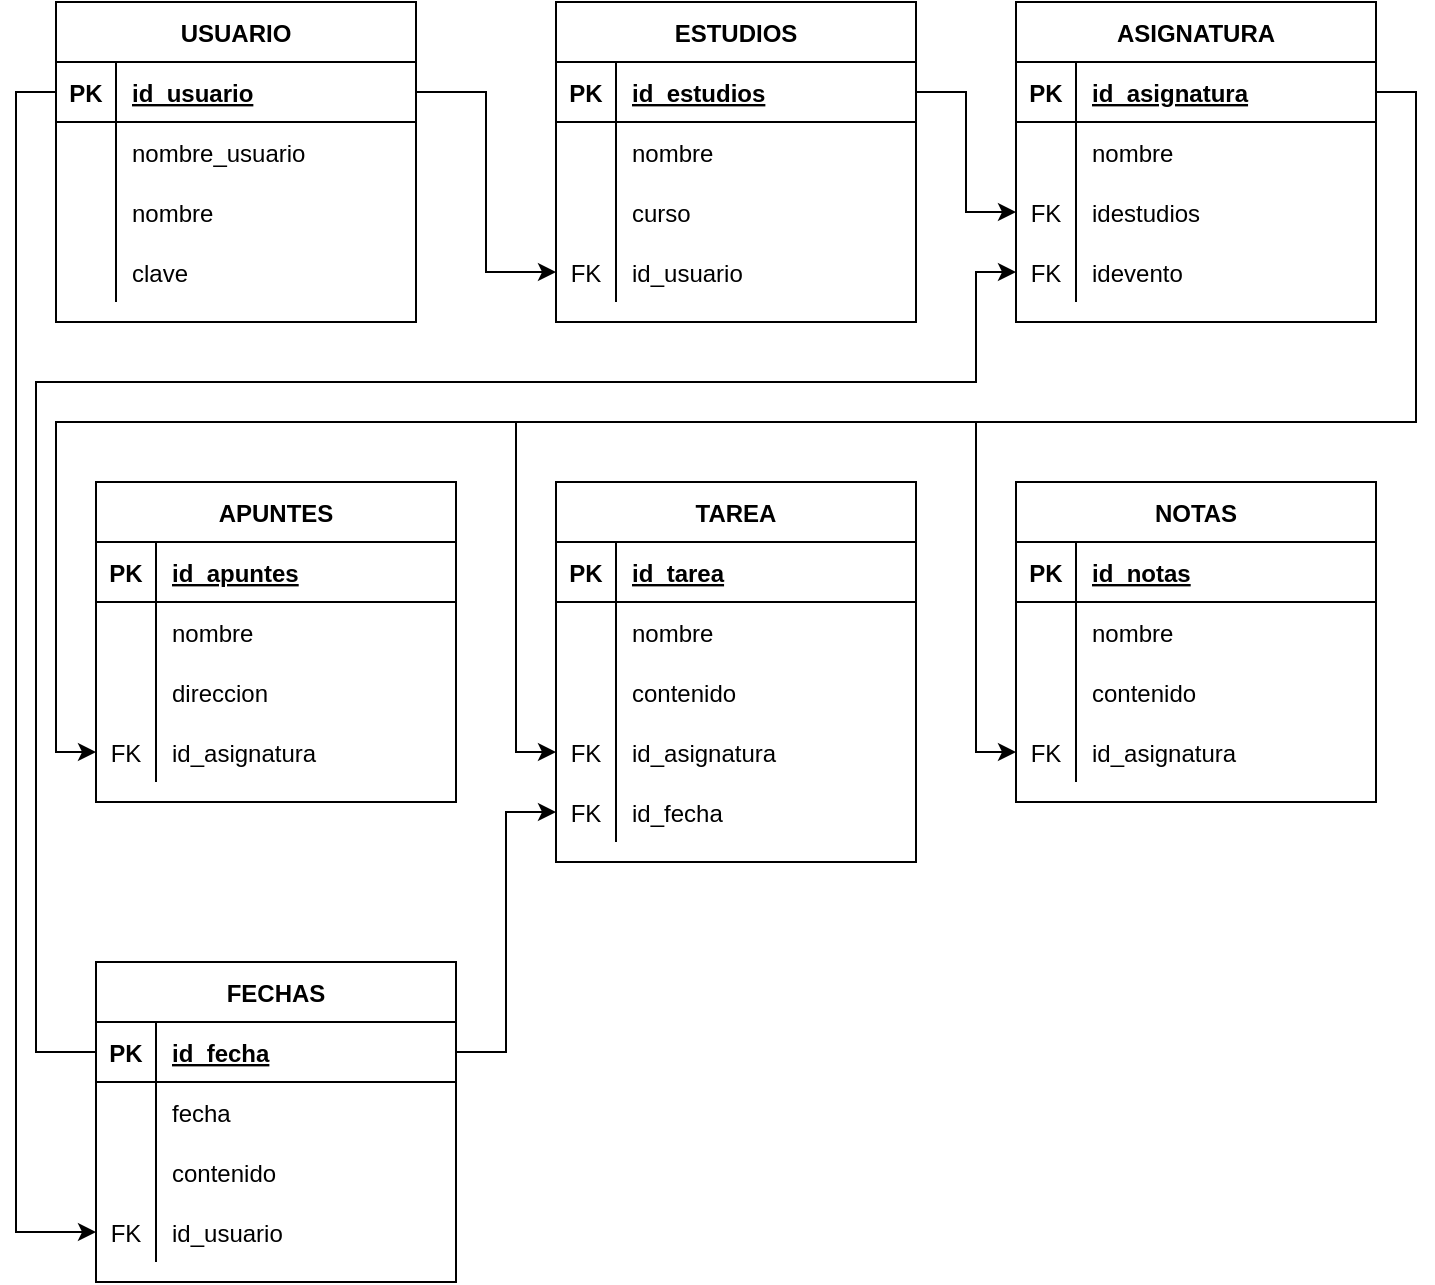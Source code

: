 <mxfile version="16.5.2" type="device"><diagram id="vyKr3l-ictb7jzyOLmuL" name="Page-1"><mxGraphModel dx="460" dy="735" grid="1" gridSize="10" guides="1" tooltips="1" connect="1" arrows="1" fold="1" page="1" pageScale="1" pageWidth="827" pageHeight="1169" math="0" shadow="0"><root><mxCell id="0"/><mxCell id="1" parent="0"/><mxCell id="WsK4QO0s6VZj6AHbgLUE-2" value="USUARIO" style="shape=table;startSize=30;container=1;collapsible=1;childLayout=tableLayout;fixedRows=1;rowLines=0;fontStyle=1;align=center;resizeLast=1;" parent="1" vertex="1"><mxGeometry x="40" y="40" width="180" height="160" as="geometry"/></mxCell><mxCell id="WsK4QO0s6VZj6AHbgLUE-3" value="" style="shape=tableRow;horizontal=0;startSize=0;swimlaneHead=0;swimlaneBody=0;fillColor=none;collapsible=0;dropTarget=0;points=[[0,0.5],[1,0.5]];portConstraint=eastwest;top=0;left=0;right=0;bottom=1;" parent="WsK4QO0s6VZj6AHbgLUE-2" vertex="1"><mxGeometry y="30" width="180" height="30" as="geometry"/></mxCell><mxCell id="WsK4QO0s6VZj6AHbgLUE-4" value="PK" style="shape=partialRectangle;connectable=0;fillColor=none;top=0;left=0;bottom=0;right=0;fontStyle=1;overflow=hidden;" parent="WsK4QO0s6VZj6AHbgLUE-3" vertex="1"><mxGeometry width="30" height="30" as="geometry"><mxRectangle width="30" height="30" as="alternateBounds"/></mxGeometry></mxCell><mxCell id="WsK4QO0s6VZj6AHbgLUE-5" value="id_usuario" style="shape=partialRectangle;connectable=0;fillColor=none;top=0;left=0;bottom=0;right=0;align=left;spacingLeft=6;fontStyle=5;overflow=hidden;" parent="WsK4QO0s6VZj6AHbgLUE-3" vertex="1"><mxGeometry x="30" width="150" height="30" as="geometry"><mxRectangle width="150" height="30" as="alternateBounds"/></mxGeometry></mxCell><mxCell id="LP1aCh-hu38i9JPgI_im-1" value="" style="shape=tableRow;horizontal=0;startSize=0;swimlaneHead=0;swimlaneBody=0;fillColor=none;collapsible=0;dropTarget=0;points=[[0,0.5],[1,0.5]];portConstraint=eastwest;top=0;left=0;right=0;bottom=0;" vertex="1" parent="WsK4QO0s6VZj6AHbgLUE-2"><mxGeometry y="60" width="180" height="30" as="geometry"/></mxCell><mxCell id="LP1aCh-hu38i9JPgI_im-2" value="" style="shape=partialRectangle;connectable=0;fillColor=none;top=0;left=0;bottom=0;right=0;editable=1;overflow=hidden;" vertex="1" parent="LP1aCh-hu38i9JPgI_im-1"><mxGeometry width="30" height="30" as="geometry"><mxRectangle width="30" height="30" as="alternateBounds"/></mxGeometry></mxCell><mxCell id="LP1aCh-hu38i9JPgI_im-3" value="nombre_usuario" style="shape=partialRectangle;connectable=0;fillColor=none;top=0;left=0;bottom=0;right=0;align=left;spacingLeft=6;overflow=hidden;" vertex="1" parent="LP1aCh-hu38i9JPgI_im-1"><mxGeometry x="30" width="150" height="30" as="geometry"><mxRectangle width="150" height="30" as="alternateBounds"/></mxGeometry></mxCell><mxCell id="WsK4QO0s6VZj6AHbgLUE-6" value="" style="shape=tableRow;horizontal=0;startSize=0;swimlaneHead=0;swimlaneBody=0;fillColor=none;collapsible=0;dropTarget=0;points=[[0,0.5],[1,0.5]];portConstraint=eastwest;top=0;left=0;right=0;bottom=0;" parent="WsK4QO0s6VZj6AHbgLUE-2" vertex="1"><mxGeometry y="90" width="180" height="30" as="geometry"/></mxCell><mxCell id="WsK4QO0s6VZj6AHbgLUE-7" value="" style="shape=partialRectangle;connectable=0;fillColor=none;top=0;left=0;bottom=0;right=0;editable=1;overflow=hidden;" parent="WsK4QO0s6VZj6AHbgLUE-6" vertex="1"><mxGeometry width="30" height="30" as="geometry"><mxRectangle width="30" height="30" as="alternateBounds"/></mxGeometry></mxCell><mxCell id="WsK4QO0s6VZj6AHbgLUE-8" value="nombre" style="shape=partialRectangle;connectable=0;fillColor=none;top=0;left=0;bottom=0;right=0;align=left;spacingLeft=6;overflow=hidden;" parent="WsK4QO0s6VZj6AHbgLUE-6" vertex="1"><mxGeometry x="30" width="150" height="30" as="geometry"><mxRectangle width="150" height="30" as="alternateBounds"/></mxGeometry></mxCell><mxCell id="WsK4QO0s6VZj6AHbgLUE-12" value="" style="shape=tableRow;horizontal=0;startSize=0;swimlaneHead=0;swimlaneBody=0;fillColor=none;collapsible=0;dropTarget=0;points=[[0,0.5],[1,0.5]];portConstraint=eastwest;top=0;left=0;right=0;bottom=0;" parent="WsK4QO0s6VZj6AHbgLUE-2" vertex="1"><mxGeometry y="120" width="180" height="30" as="geometry"/></mxCell><mxCell id="WsK4QO0s6VZj6AHbgLUE-13" value="" style="shape=partialRectangle;connectable=0;fillColor=none;top=0;left=0;bottom=0;right=0;editable=1;overflow=hidden;" parent="WsK4QO0s6VZj6AHbgLUE-12" vertex="1"><mxGeometry width="30" height="30" as="geometry"><mxRectangle width="30" height="30" as="alternateBounds"/></mxGeometry></mxCell><mxCell id="WsK4QO0s6VZj6AHbgLUE-14" value="clave" style="shape=partialRectangle;connectable=0;fillColor=none;top=0;left=0;bottom=0;right=0;align=left;spacingLeft=6;overflow=hidden;" parent="WsK4QO0s6VZj6AHbgLUE-12" vertex="1"><mxGeometry x="30" width="150" height="30" as="geometry"><mxRectangle width="150" height="30" as="alternateBounds"/></mxGeometry></mxCell><mxCell id="WsK4QO0s6VZj6AHbgLUE-57" value="ESTUDIOS" style="shape=table;startSize=30;container=1;collapsible=1;childLayout=tableLayout;fixedRows=1;rowLines=0;fontStyle=1;align=center;resizeLast=1;" parent="1" vertex="1"><mxGeometry x="290" y="40" width="180" height="160" as="geometry"/></mxCell><mxCell id="WsK4QO0s6VZj6AHbgLUE-58" value="" style="shape=tableRow;horizontal=0;startSize=0;swimlaneHead=0;swimlaneBody=0;fillColor=none;collapsible=0;dropTarget=0;points=[[0,0.5],[1,0.5]];portConstraint=eastwest;top=0;left=0;right=0;bottom=1;" parent="WsK4QO0s6VZj6AHbgLUE-57" vertex="1"><mxGeometry y="30" width="180" height="30" as="geometry"/></mxCell><mxCell id="WsK4QO0s6VZj6AHbgLUE-59" value="PK" style="shape=partialRectangle;connectable=0;fillColor=none;top=0;left=0;bottom=0;right=0;fontStyle=1;overflow=hidden;" parent="WsK4QO0s6VZj6AHbgLUE-58" vertex="1"><mxGeometry width="30" height="30" as="geometry"><mxRectangle width="30" height="30" as="alternateBounds"/></mxGeometry></mxCell><mxCell id="WsK4QO0s6VZj6AHbgLUE-60" value="id_estudios" style="shape=partialRectangle;connectable=0;fillColor=none;top=0;left=0;bottom=0;right=0;align=left;spacingLeft=6;fontStyle=5;overflow=hidden;" parent="WsK4QO0s6VZj6AHbgLUE-58" vertex="1"><mxGeometry x="30" width="150" height="30" as="geometry"><mxRectangle width="150" height="30" as="alternateBounds"/></mxGeometry></mxCell><mxCell id="WsK4QO0s6VZj6AHbgLUE-61" value="" style="shape=tableRow;horizontal=0;startSize=0;swimlaneHead=0;swimlaneBody=0;fillColor=none;collapsible=0;dropTarget=0;points=[[0,0.5],[1,0.5]];portConstraint=eastwest;top=0;left=0;right=0;bottom=0;" parent="WsK4QO0s6VZj6AHbgLUE-57" vertex="1"><mxGeometry y="60" width="180" height="30" as="geometry"/></mxCell><mxCell id="WsK4QO0s6VZj6AHbgLUE-62" value="" style="shape=partialRectangle;connectable=0;fillColor=none;top=0;left=0;bottom=0;right=0;editable=1;overflow=hidden;" parent="WsK4QO0s6VZj6AHbgLUE-61" vertex="1"><mxGeometry width="30" height="30" as="geometry"><mxRectangle width="30" height="30" as="alternateBounds"/></mxGeometry></mxCell><mxCell id="WsK4QO0s6VZj6AHbgLUE-63" value="nombre" style="shape=partialRectangle;connectable=0;fillColor=none;top=0;left=0;bottom=0;right=0;align=left;spacingLeft=6;overflow=hidden;" parent="WsK4QO0s6VZj6AHbgLUE-61" vertex="1"><mxGeometry x="30" width="150" height="30" as="geometry"><mxRectangle width="150" height="30" as="alternateBounds"/></mxGeometry></mxCell><mxCell id="WsK4QO0s6VZj6AHbgLUE-64" value="" style="shape=tableRow;horizontal=0;startSize=0;swimlaneHead=0;swimlaneBody=0;fillColor=none;collapsible=0;dropTarget=0;points=[[0,0.5],[1,0.5]];portConstraint=eastwest;top=0;left=0;right=0;bottom=0;" parent="WsK4QO0s6VZj6AHbgLUE-57" vertex="1"><mxGeometry y="90" width="180" height="30" as="geometry"/></mxCell><mxCell id="WsK4QO0s6VZj6AHbgLUE-65" value="" style="shape=partialRectangle;connectable=0;fillColor=none;top=0;left=0;bottom=0;right=0;editable=1;overflow=hidden;" parent="WsK4QO0s6VZj6AHbgLUE-64" vertex="1"><mxGeometry width="30" height="30" as="geometry"><mxRectangle width="30" height="30" as="alternateBounds"/></mxGeometry></mxCell><mxCell id="WsK4QO0s6VZj6AHbgLUE-66" value="curso" style="shape=partialRectangle;connectable=0;fillColor=none;top=0;left=0;bottom=0;right=0;align=left;spacingLeft=6;overflow=hidden;" parent="WsK4QO0s6VZj6AHbgLUE-64" vertex="1"><mxGeometry x="30" width="150" height="30" as="geometry"><mxRectangle width="150" height="30" as="alternateBounds"/></mxGeometry></mxCell><mxCell id="WsK4QO0s6VZj6AHbgLUE-73" value="" style="shape=tableRow;horizontal=0;startSize=0;swimlaneHead=0;swimlaneBody=0;fillColor=none;collapsible=0;dropTarget=0;points=[[0,0.5],[1,0.5]];portConstraint=eastwest;top=0;left=0;right=0;bottom=0;" parent="WsK4QO0s6VZj6AHbgLUE-57" vertex="1"><mxGeometry y="120" width="180" height="30" as="geometry"/></mxCell><mxCell id="WsK4QO0s6VZj6AHbgLUE-74" value="FK" style="shape=partialRectangle;connectable=0;fillColor=none;top=0;left=0;bottom=0;right=0;fontStyle=0;overflow=hidden;" parent="WsK4QO0s6VZj6AHbgLUE-73" vertex="1"><mxGeometry width="30" height="30" as="geometry"><mxRectangle width="30" height="30" as="alternateBounds"/></mxGeometry></mxCell><mxCell id="WsK4QO0s6VZj6AHbgLUE-75" value="id_usuario" style="shape=partialRectangle;connectable=0;fillColor=none;top=0;left=0;bottom=0;right=0;align=left;spacingLeft=6;fontStyle=0;overflow=hidden;" parent="WsK4QO0s6VZj6AHbgLUE-73" vertex="1"><mxGeometry x="30" width="150" height="30" as="geometry"><mxRectangle width="150" height="30" as="alternateBounds"/></mxGeometry></mxCell><mxCell id="WsK4QO0s6VZj6AHbgLUE-76" value="ASIGNATURA" style="shape=table;startSize=30;container=1;collapsible=1;childLayout=tableLayout;fixedRows=1;rowLines=0;fontStyle=1;align=center;resizeLast=1;" parent="1" vertex="1"><mxGeometry x="520" y="40" width="180" height="160" as="geometry"/></mxCell><mxCell id="WsK4QO0s6VZj6AHbgLUE-77" value="" style="shape=tableRow;horizontal=0;startSize=0;swimlaneHead=0;swimlaneBody=0;fillColor=none;collapsible=0;dropTarget=0;points=[[0,0.5],[1,0.5]];portConstraint=eastwest;top=0;left=0;right=0;bottom=1;" parent="WsK4QO0s6VZj6AHbgLUE-76" vertex="1"><mxGeometry y="30" width="180" height="30" as="geometry"/></mxCell><mxCell id="WsK4QO0s6VZj6AHbgLUE-78" value="PK" style="shape=partialRectangle;connectable=0;fillColor=none;top=0;left=0;bottom=0;right=0;fontStyle=1;overflow=hidden;" parent="WsK4QO0s6VZj6AHbgLUE-77" vertex="1"><mxGeometry width="30" height="30" as="geometry"><mxRectangle width="30" height="30" as="alternateBounds"/></mxGeometry></mxCell><mxCell id="WsK4QO0s6VZj6AHbgLUE-79" value="id_asignatura" style="shape=partialRectangle;connectable=0;fillColor=none;top=0;left=0;bottom=0;right=0;align=left;spacingLeft=6;fontStyle=5;overflow=hidden;" parent="WsK4QO0s6VZj6AHbgLUE-77" vertex="1"><mxGeometry x="30" width="150" height="30" as="geometry"><mxRectangle width="150" height="30" as="alternateBounds"/></mxGeometry></mxCell><mxCell id="WsK4QO0s6VZj6AHbgLUE-80" value="" style="shape=tableRow;horizontal=0;startSize=0;swimlaneHead=0;swimlaneBody=0;fillColor=none;collapsible=0;dropTarget=0;points=[[0,0.5],[1,0.5]];portConstraint=eastwest;top=0;left=0;right=0;bottom=0;" parent="WsK4QO0s6VZj6AHbgLUE-76" vertex="1"><mxGeometry y="60" width="180" height="30" as="geometry"/></mxCell><mxCell id="WsK4QO0s6VZj6AHbgLUE-81" value="" style="shape=partialRectangle;connectable=0;fillColor=none;top=0;left=0;bottom=0;right=0;editable=1;overflow=hidden;" parent="WsK4QO0s6VZj6AHbgLUE-80" vertex="1"><mxGeometry width="30" height="30" as="geometry"><mxRectangle width="30" height="30" as="alternateBounds"/></mxGeometry></mxCell><mxCell id="WsK4QO0s6VZj6AHbgLUE-82" value="nombre" style="shape=partialRectangle;connectable=0;fillColor=none;top=0;left=0;bottom=0;right=0;align=left;spacingLeft=6;overflow=hidden;" parent="WsK4QO0s6VZj6AHbgLUE-80" vertex="1"><mxGeometry x="30" width="150" height="30" as="geometry"><mxRectangle width="150" height="30" as="alternateBounds"/></mxGeometry></mxCell><mxCell id="WsK4QO0s6VZj6AHbgLUE-89" value="" style="shape=tableRow;horizontal=0;startSize=0;swimlaneHead=0;swimlaneBody=0;fillColor=none;collapsible=0;dropTarget=0;points=[[0,0.5],[1,0.5]];portConstraint=eastwest;top=0;left=0;right=0;bottom=0;" parent="WsK4QO0s6VZj6AHbgLUE-76" vertex="1"><mxGeometry y="90" width="180" height="30" as="geometry"/></mxCell><mxCell id="WsK4QO0s6VZj6AHbgLUE-90" value="FK" style="shape=partialRectangle;connectable=0;fillColor=none;top=0;left=0;bottom=0;right=0;fontStyle=0;overflow=hidden;" parent="WsK4QO0s6VZj6AHbgLUE-89" vertex="1"><mxGeometry width="30" height="30" as="geometry"><mxRectangle width="30" height="30" as="alternateBounds"/></mxGeometry></mxCell><mxCell id="WsK4QO0s6VZj6AHbgLUE-91" value="idestudios" style="shape=partialRectangle;connectable=0;fillColor=none;top=0;left=0;bottom=0;right=0;align=left;spacingLeft=6;fontStyle=0;overflow=hidden;" parent="WsK4QO0s6VZj6AHbgLUE-89" vertex="1"><mxGeometry x="30" width="150" height="30" as="geometry"><mxRectangle width="150" height="30" as="alternateBounds"/></mxGeometry></mxCell><mxCell id="WsK4QO0s6VZj6AHbgLUE-199" value="" style="shape=tableRow;horizontal=0;startSize=0;swimlaneHead=0;swimlaneBody=0;fillColor=none;collapsible=0;dropTarget=0;points=[[0,0.5],[1,0.5]];portConstraint=eastwest;top=0;left=0;right=0;bottom=0;" parent="WsK4QO0s6VZj6AHbgLUE-76" vertex="1"><mxGeometry y="120" width="180" height="30" as="geometry"/></mxCell><mxCell id="WsK4QO0s6VZj6AHbgLUE-200" value="FK" style="shape=partialRectangle;connectable=0;fillColor=none;top=0;left=0;bottom=0;right=0;fontStyle=0;overflow=hidden;" parent="WsK4QO0s6VZj6AHbgLUE-199" vertex="1"><mxGeometry width="30" height="30" as="geometry"><mxRectangle width="30" height="30" as="alternateBounds"/></mxGeometry></mxCell><mxCell id="WsK4QO0s6VZj6AHbgLUE-201" value="idevento" style="shape=partialRectangle;connectable=0;fillColor=none;top=0;left=0;bottom=0;right=0;align=left;spacingLeft=6;fontStyle=0;overflow=hidden;" parent="WsK4QO0s6VZj6AHbgLUE-199" vertex="1"><mxGeometry x="30" width="150" height="30" as="geometry"><mxRectangle width="150" height="30" as="alternateBounds"/></mxGeometry></mxCell><mxCell id="WsK4QO0s6VZj6AHbgLUE-92" value="APUNTES" style="shape=table;startSize=30;container=1;collapsible=1;childLayout=tableLayout;fixedRows=1;rowLines=0;fontStyle=1;align=center;resizeLast=1;" parent="1" vertex="1"><mxGeometry x="60" y="280" width="180" height="160" as="geometry"/></mxCell><mxCell id="WsK4QO0s6VZj6AHbgLUE-93" value="" style="shape=tableRow;horizontal=0;startSize=0;swimlaneHead=0;swimlaneBody=0;fillColor=none;collapsible=0;dropTarget=0;points=[[0,0.5],[1,0.5]];portConstraint=eastwest;top=0;left=0;right=0;bottom=1;" parent="WsK4QO0s6VZj6AHbgLUE-92" vertex="1"><mxGeometry y="30" width="180" height="30" as="geometry"/></mxCell><mxCell id="WsK4QO0s6VZj6AHbgLUE-94" value="PK" style="shape=partialRectangle;connectable=0;fillColor=none;top=0;left=0;bottom=0;right=0;fontStyle=1;overflow=hidden;" parent="WsK4QO0s6VZj6AHbgLUE-93" vertex="1"><mxGeometry width="30" height="30" as="geometry"><mxRectangle width="30" height="30" as="alternateBounds"/></mxGeometry></mxCell><mxCell id="WsK4QO0s6VZj6AHbgLUE-95" value="id_apuntes" style="shape=partialRectangle;connectable=0;fillColor=none;top=0;left=0;bottom=0;right=0;align=left;spacingLeft=6;fontStyle=5;overflow=hidden;" parent="WsK4QO0s6VZj6AHbgLUE-93" vertex="1"><mxGeometry x="30" width="150" height="30" as="geometry"><mxRectangle width="150" height="30" as="alternateBounds"/></mxGeometry></mxCell><mxCell id="WsK4QO0s6VZj6AHbgLUE-128" value="" style="shape=tableRow;horizontal=0;startSize=0;swimlaneHead=0;swimlaneBody=0;fillColor=none;collapsible=0;dropTarget=0;points=[[0,0.5],[1,0.5]];portConstraint=eastwest;top=0;left=0;right=0;bottom=0;" parent="WsK4QO0s6VZj6AHbgLUE-92" vertex="1"><mxGeometry y="60" width="180" height="30" as="geometry"/></mxCell><mxCell id="WsK4QO0s6VZj6AHbgLUE-129" value="" style="shape=partialRectangle;connectable=0;fillColor=none;top=0;left=0;bottom=0;right=0;editable=1;overflow=hidden;" parent="WsK4QO0s6VZj6AHbgLUE-128" vertex="1"><mxGeometry width="30" height="30" as="geometry"><mxRectangle width="30" height="30" as="alternateBounds"/></mxGeometry></mxCell><mxCell id="WsK4QO0s6VZj6AHbgLUE-130" value="nombre" style="shape=partialRectangle;connectable=0;fillColor=none;top=0;left=0;bottom=0;right=0;align=left;spacingLeft=6;overflow=hidden;" parent="WsK4QO0s6VZj6AHbgLUE-128" vertex="1"><mxGeometry x="30" width="150" height="30" as="geometry"><mxRectangle width="150" height="30" as="alternateBounds"/></mxGeometry></mxCell><mxCell id="WsK4QO0s6VZj6AHbgLUE-96" value="" style="shape=tableRow;horizontal=0;startSize=0;swimlaneHead=0;swimlaneBody=0;fillColor=none;collapsible=0;dropTarget=0;points=[[0,0.5],[1,0.5]];portConstraint=eastwest;top=0;left=0;right=0;bottom=0;" parent="WsK4QO0s6VZj6AHbgLUE-92" vertex="1"><mxGeometry y="90" width="180" height="30" as="geometry"/></mxCell><mxCell id="WsK4QO0s6VZj6AHbgLUE-97" value="" style="shape=partialRectangle;connectable=0;fillColor=none;top=0;left=0;bottom=0;right=0;editable=1;overflow=hidden;" parent="WsK4QO0s6VZj6AHbgLUE-96" vertex="1"><mxGeometry width="30" height="30" as="geometry"><mxRectangle width="30" height="30" as="alternateBounds"/></mxGeometry></mxCell><mxCell id="WsK4QO0s6VZj6AHbgLUE-98" value="direccion" style="shape=partialRectangle;connectable=0;fillColor=none;top=0;left=0;bottom=0;right=0;align=left;spacingLeft=6;overflow=hidden;" parent="WsK4QO0s6VZj6AHbgLUE-96" vertex="1"><mxGeometry x="30" width="150" height="30" as="geometry"><mxRectangle width="150" height="30" as="alternateBounds"/></mxGeometry></mxCell><mxCell id="WsK4QO0s6VZj6AHbgLUE-108" value="" style="shape=tableRow;horizontal=0;startSize=0;swimlaneHead=0;swimlaneBody=0;fillColor=none;collapsible=0;dropTarget=0;points=[[0,0.5],[1,0.5]];portConstraint=eastwest;top=0;left=0;right=0;bottom=0;" parent="WsK4QO0s6VZj6AHbgLUE-92" vertex="1"><mxGeometry y="120" width="180" height="30" as="geometry"/></mxCell><mxCell id="WsK4QO0s6VZj6AHbgLUE-109" value="FK" style="shape=partialRectangle;connectable=0;fillColor=none;top=0;left=0;bottom=0;right=0;fontStyle=0;overflow=hidden;" parent="WsK4QO0s6VZj6AHbgLUE-108" vertex="1"><mxGeometry width="30" height="30" as="geometry"><mxRectangle width="30" height="30" as="alternateBounds"/></mxGeometry></mxCell><mxCell id="WsK4QO0s6VZj6AHbgLUE-110" value="id_asignatura" style="shape=partialRectangle;connectable=0;fillColor=none;top=0;left=0;bottom=0;right=0;align=left;spacingLeft=6;fontStyle=0;overflow=hidden;" parent="WsK4QO0s6VZj6AHbgLUE-108" vertex="1"><mxGeometry x="30" width="150" height="30" as="geometry"><mxRectangle width="150" height="30" as="alternateBounds"/></mxGeometry></mxCell><mxCell id="WsK4QO0s6VZj6AHbgLUE-111" style="edgeStyle=orthogonalEdgeStyle;rounded=0;orthogonalLoop=1;jettySize=auto;html=1;entryX=0;entryY=0.5;entryDx=0;entryDy=0;" parent="1" source="WsK4QO0s6VZj6AHbgLUE-3" target="WsK4QO0s6VZj6AHbgLUE-73" edge="1"><mxGeometry relative="1" as="geometry"/></mxCell><mxCell id="WsK4QO0s6VZj6AHbgLUE-115" value="TAREA" style="shape=table;startSize=30;container=1;collapsible=1;childLayout=tableLayout;fixedRows=1;rowLines=0;fontStyle=1;align=center;resizeLast=1;" parent="1" vertex="1"><mxGeometry x="290" y="280" width="180" height="190" as="geometry"/></mxCell><mxCell id="WsK4QO0s6VZj6AHbgLUE-116" value="" style="shape=tableRow;horizontal=0;startSize=0;swimlaneHead=0;swimlaneBody=0;fillColor=none;collapsible=0;dropTarget=0;points=[[0,0.5],[1,0.5]];portConstraint=eastwest;top=0;left=0;right=0;bottom=1;" parent="WsK4QO0s6VZj6AHbgLUE-115" vertex="1"><mxGeometry y="30" width="180" height="30" as="geometry"/></mxCell><mxCell id="WsK4QO0s6VZj6AHbgLUE-117" value="PK" style="shape=partialRectangle;connectable=0;fillColor=none;top=0;left=0;bottom=0;right=0;fontStyle=1;overflow=hidden;" parent="WsK4QO0s6VZj6AHbgLUE-116" vertex="1"><mxGeometry width="30" height="30" as="geometry"><mxRectangle width="30" height="30" as="alternateBounds"/></mxGeometry></mxCell><mxCell id="WsK4QO0s6VZj6AHbgLUE-118" value="id_tarea" style="shape=partialRectangle;connectable=0;fillColor=none;top=0;left=0;bottom=0;right=0;align=left;spacingLeft=6;fontStyle=5;overflow=hidden;" parent="WsK4QO0s6VZj6AHbgLUE-116" vertex="1"><mxGeometry x="30" width="150" height="30" as="geometry"><mxRectangle width="150" height="30" as="alternateBounds"/></mxGeometry></mxCell><mxCell id="WsK4QO0s6VZj6AHbgLUE-119" value="" style="shape=tableRow;horizontal=0;startSize=0;swimlaneHead=0;swimlaneBody=0;fillColor=none;collapsible=0;dropTarget=0;points=[[0,0.5],[1,0.5]];portConstraint=eastwest;top=0;left=0;right=0;bottom=0;" parent="WsK4QO0s6VZj6AHbgLUE-115" vertex="1"><mxGeometry y="60" width="180" height="30" as="geometry"/></mxCell><mxCell id="WsK4QO0s6VZj6AHbgLUE-120" value="" style="shape=partialRectangle;connectable=0;fillColor=none;top=0;left=0;bottom=0;right=0;editable=1;overflow=hidden;" parent="WsK4QO0s6VZj6AHbgLUE-119" vertex="1"><mxGeometry width="30" height="30" as="geometry"><mxRectangle width="30" height="30" as="alternateBounds"/></mxGeometry></mxCell><mxCell id="WsK4QO0s6VZj6AHbgLUE-121" value="nombre" style="shape=partialRectangle;connectable=0;fillColor=none;top=0;left=0;bottom=0;right=0;align=left;spacingLeft=6;overflow=hidden;" parent="WsK4QO0s6VZj6AHbgLUE-119" vertex="1"><mxGeometry x="30" width="150" height="30" as="geometry"><mxRectangle width="150" height="30" as="alternateBounds"/></mxGeometry></mxCell><mxCell id="WsK4QO0s6VZj6AHbgLUE-122" value="" style="shape=tableRow;horizontal=0;startSize=0;swimlaneHead=0;swimlaneBody=0;fillColor=none;collapsible=0;dropTarget=0;points=[[0,0.5],[1,0.5]];portConstraint=eastwest;top=0;left=0;right=0;bottom=0;" parent="WsK4QO0s6VZj6AHbgLUE-115" vertex="1"><mxGeometry y="90" width="180" height="30" as="geometry"/></mxCell><mxCell id="WsK4QO0s6VZj6AHbgLUE-123" value="" style="shape=partialRectangle;connectable=0;fillColor=none;top=0;left=0;bottom=0;right=0;editable=1;overflow=hidden;" parent="WsK4QO0s6VZj6AHbgLUE-122" vertex="1"><mxGeometry width="30" height="30" as="geometry"><mxRectangle width="30" height="30" as="alternateBounds"/></mxGeometry></mxCell><mxCell id="WsK4QO0s6VZj6AHbgLUE-124" value="contenido" style="shape=partialRectangle;connectable=0;fillColor=none;top=0;left=0;bottom=0;right=0;align=left;spacingLeft=6;overflow=hidden;" parent="WsK4QO0s6VZj6AHbgLUE-122" vertex="1"><mxGeometry x="30" width="150" height="30" as="geometry"><mxRectangle width="150" height="30" as="alternateBounds"/></mxGeometry></mxCell><mxCell id="WsK4QO0s6VZj6AHbgLUE-140" value="" style="shape=tableRow;horizontal=0;startSize=0;swimlaneHead=0;swimlaneBody=0;fillColor=none;collapsible=0;dropTarget=0;points=[[0,0.5],[1,0.5]];portConstraint=eastwest;top=0;left=0;right=0;bottom=0;" parent="WsK4QO0s6VZj6AHbgLUE-115" vertex="1"><mxGeometry y="120" width="180" height="30" as="geometry"/></mxCell><mxCell id="WsK4QO0s6VZj6AHbgLUE-141" value="FK" style="shape=partialRectangle;connectable=0;fillColor=none;top=0;left=0;bottom=0;right=0;fontStyle=0;overflow=hidden;" parent="WsK4QO0s6VZj6AHbgLUE-140" vertex="1"><mxGeometry width="30" height="30" as="geometry"><mxRectangle width="30" height="30" as="alternateBounds"/></mxGeometry></mxCell><mxCell id="WsK4QO0s6VZj6AHbgLUE-142" value="id_asignatura" style="shape=partialRectangle;connectable=0;fillColor=none;top=0;left=0;bottom=0;right=0;align=left;spacingLeft=6;fontStyle=0;overflow=hidden;" parent="WsK4QO0s6VZj6AHbgLUE-140" vertex="1"><mxGeometry x="30" width="150" height="30" as="geometry"><mxRectangle width="150" height="30" as="alternateBounds"/></mxGeometry></mxCell><mxCell id="WsK4QO0s6VZj6AHbgLUE-194" value="" style="shape=tableRow;horizontal=0;startSize=0;swimlaneHead=0;swimlaneBody=0;fillColor=none;collapsible=0;dropTarget=0;points=[[0,0.5],[1,0.5]];portConstraint=eastwest;top=0;left=0;right=0;bottom=0;" parent="WsK4QO0s6VZj6AHbgLUE-115" vertex="1"><mxGeometry y="150" width="180" height="30" as="geometry"/></mxCell><mxCell id="WsK4QO0s6VZj6AHbgLUE-195" value="FK" style="shape=partialRectangle;connectable=0;fillColor=none;top=0;left=0;bottom=0;right=0;fontStyle=0;overflow=hidden;" parent="WsK4QO0s6VZj6AHbgLUE-194" vertex="1"><mxGeometry width="30" height="30" as="geometry"><mxRectangle width="30" height="30" as="alternateBounds"/></mxGeometry></mxCell><mxCell id="WsK4QO0s6VZj6AHbgLUE-196" value="id_fecha" style="shape=partialRectangle;connectable=0;fillColor=none;top=0;left=0;bottom=0;right=0;align=left;spacingLeft=6;fontStyle=0;overflow=hidden;" parent="WsK4QO0s6VZj6AHbgLUE-194" vertex="1"><mxGeometry x="30" width="150" height="30" as="geometry"><mxRectangle width="150" height="30" as="alternateBounds"/></mxGeometry></mxCell><mxCell id="WsK4QO0s6VZj6AHbgLUE-132" style="edgeStyle=orthogonalEdgeStyle;rounded=0;orthogonalLoop=1;jettySize=auto;html=1;entryX=0;entryY=0.5;entryDx=0;entryDy=0;" parent="1" source="WsK4QO0s6VZj6AHbgLUE-58" target="WsK4QO0s6VZj6AHbgLUE-89" edge="1"><mxGeometry relative="1" as="geometry"/></mxCell><mxCell id="WsK4QO0s6VZj6AHbgLUE-156" value="NOTAS" style="shape=table;startSize=30;container=1;collapsible=1;childLayout=tableLayout;fixedRows=1;rowLines=0;fontStyle=1;align=center;resizeLast=1;" parent="1" vertex="1"><mxGeometry x="520" y="280" width="180" height="160" as="geometry"/></mxCell><mxCell id="WsK4QO0s6VZj6AHbgLUE-157" value="" style="shape=tableRow;horizontal=0;startSize=0;swimlaneHead=0;swimlaneBody=0;fillColor=none;collapsible=0;dropTarget=0;points=[[0,0.5],[1,0.5]];portConstraint=eastwest;top=0;left=0;right=0;bottom=1;" parent="WsK4QO0s6VZj6AHbgLUE-156" vertex="1"><mxGeometry y="30" width="180" height="30" as="geometry"/></mxCell><mxCell id="WsK4QO0s6VZj6AHbgLUE-158" value="PK" style="shape=partialRectangle;connectable=0;fillColor=none;top=0;left=0;bottom=0;right=0;fontStyle=1;overflow=hidden;" parent="WsK4QO0s6VZj6AHbgLUE-157" vertex="1"><mxGeometry width="30" height="30" as="geometry"><mxRectangle width="30" height="30" as="alternateBounds"/></mxGeometry></mxCell><mxCell id="WsK4QO0s6VZj6AHbgLUE-159" value="id_notas" style="shape=partialRectangle;connectable=0;fillColor=none;top=0;left=0;bottom=0;right=0;align=left;spacingLeft=6;fontStyle=5;overflow=hidden;" parent="WsK4QO0s6VZj6AHbgLUE-157" vertex="1"><mxGeometry x="30" width="150" height="30" as="geometry"><mxRectangle width="150" height="30" as="alternateBounds"/></mxGeometry></mxCell><mxCell id="WsK4QO0s6VZj6AHbgLUE-160" value="" style="shape=tableRow;horizontal=0;startSize=0;swimlaneHead=0;swimlaneBody=0;fillColor=none;collapsible=0;dropTarget=0;points=[[0,0.5],[1,0.5]];portConstraint=eastwest;top=0;left=0;right=0;bottom=0;" parent="WsK4QO0s6VZj6AHbgLUE-156" vertex="1"><mxGeometry y="60" width="180" height="30" as="geometry"/></mxCell><mxCell id="WsK4QO0s6VZj6AHbgLUE-161" value="" style="shape=partialRectangle;connectable=0;fillColor=none;top=0;left=0;bottom=0;right=0;editable=1;overflow=hidden;" parent="WsK4QO0s6VZj6AHbgLUE-160" vertex="1"><mxGeometry width="30" height="30" as="geometry"><mxRectangle width="30" height="30" as="alternateBounds"/></mxGeometry></mxCell><mxCell id="WsK4QO0s6VZj6AHbgLUE-162" value="nombre" style="shape=partialRectangle;connectable=0;fillColor=none;top=0;left=0;bottom=0;right=0;align=left;spacingLeft=6;overflow=hidden;" parent="WsK4QO0s6VZj6AHbgLUE-160" vertex="1"><mxGeometry x="30" width="150" height="30" as="geometry"><mxRectangle width="150" height="30" as="alternateBounds"/></mxGeometry></mxCell><mxCell id="WsK4QO0s6VZj6AHbgLUE-163" value="" style="shape=tableRow;horizontal=0;startSize=0;swimlaneHead=0;swimlaneBody=0;fillColor=none;collapsible=0;dropTarget=0;points=[[0,0.5],[1,0.5]];portConstraint=eastwest;top=0;left=0;right=0;bottom=0;" parent="WsK4QO0s6VZj6AHbgLUE-156" vertex="1"><mxGeometry y="90" width="180" height="30" as="geometry"/></mxCell><mxCell id="WsK4QO0s6VZj6AHbgLUE-164" value="" style="shape=partialRectangle;connectable=0;fillColor=none;top=0;left=0;bottom=0;right=0;editable=1;overflow=hidden;" parent="WsK4QO0s6VZj6AHbgLUE-163" vertex="1"><mxGeometry width="30" height="30" as="geometry"><mxRectangle width="30" height="30" as="alternateBounds"/></mxGeometry></mxCell><mxCell id="WsK4QO0s6VZj6AHbgLUE-165" value="contenido" style="shape=partialRectangle;connectable=0;fillColor=none;top=0;left=0;bottom=0;right=0;align=left;spacingLeft=6;overflow=hidden;" parent="WsK4QO0s6VZj6AHbgLUE-163" vertex="1"><mxGeometry x="30" width="150" height="30" as="geometry"><mxRectangle width="150" height="30" as="alternateBounds"/></mxGeometry></mxCell><mxCell id="WsK4QO0s6VZj6AHbgLUE-166" value="" style="shape=tableRow;horizontal=0;startSize=0;swimlaneHead=0;swimlaneBody=0;fillColor=none;collapsible=0;dropTarget=0;points=[[0,0.5],[1,0.5]];portConstraint=eastwest;top=0;left=0;right=0;bottom=0;" parent="WsK4QO0s6VZj6AHbgLUE-156" vertex="1"><mxGeometry y="120" width="180" height="30" as="geometry"/></mxCell><mxCell id="WsK4QO0s6VZj6AHbgLUE-167" value="FK" style="shape=partialRectangle;connectable=0;fillColor=none;top=0;left=0;bottom=0;right=0;fontStyle=0;overflow=hidden;" parent="WsK4QO0s6VZj6AHbgLUE-166" vertex="1"><mxGeometry width="30" height="30" as="geometry"><mxRectangle width="30" height="30" as="alternateBounds"/></mxGeometry></mxCell><mxCell id="WsK4QO0s6VZj6AHbgLUE-168" value="id_asignatura" style="shape=partialRectangle;connectable=0;fillColor=none;top=0;left=0;bottom=0;right=0;align=left;spacingLeft=6;fontStyle=0;overflow=hidden;" parent="WsK4QO0s6VZj6AHbgLUE-166" vertex="1"><mxGeometry x="30" width="150" height="30" as="geometry"><mxRectangle width="150" height="30" as="alternateBounds"/></mxGeometry></mxCell><mxCell id="WsK4QO0s6VZj6AHbgLUE-169" style="edgeStyle=orthogonalEdgeStyle;rounded=0;orthogonalLoop=1;jettySize=auto;html=1;" parent="1" source="WsK4QO0s6VZj6AHbgLUE-77" edge="1"><mxGeometry relative="1" as="geometry"><mxPoint x="520" y="415" as="targetPoint"/><Array as="points"><mxPoint x="720" y="85"/><mxPoint x="720" y="250"/><mxPoint x="500" y="250"/><mxPoint x="500" y="415"/></Array></mxGeometry></mxCell><mxCell id="WsK4QO0s6VZj6AHbgLUE-171" style="edgeStyle=orthogonalEdgeStyle;rounded=0;orthogonalLoop=1;jettySize=auto;html=1;exitX=1;exitY=0.5;exitDx=0;exitDy=0;entryX=0;entryY=0.5;entryDx=0;entryDy=0;" parent="1" source="WsK4QO0s6VZj6AHbgLUE-77" target="WsK4QO0s6VZj6AHbgLUE-140" edge="1"><mxGeometry relative="1" as="geometry"><Array as="points"><mxPoint x="720" y="85"/><mxPoint x="720" y="250"/><mxPoint x="270" y="250"/><mxPoint x="270" y="415"/></Array></mxGeometry></mxCell><mxCell id="WsK4QO0s6VZj6AHbgLUE-172" style="edgeStyle=orthogonalEdgeStyle;rounded=0;orthogonalLoop=1;jettySize=auto;html=1;" parent="1" source="WsK4QO0s6VZj6AHbgLUE-77" edge="1"><mxGeometry relative="1" as="geometry"><mxPoint x="60" y="415" as="targetPoint"/><Array as="points"><mxPoint x="720" y="85"/><mxPoint x="720" y="250"/><mxPoint x="40" y="250"/><mxPoint x="40" y="415"/></Array></mxGeometry></mxCell><mxCell id="WsK4QO0s6VZj6AHbgLUE-173" value="FECHAS" style="shape=table;startSize=30;container=1;collapsible=1;childLayout=tableLayout;fixedRows=1;rowLines=0;fontStyle=1;align=center;resizeLast=1;" parent="1" vertex="1"><mxGeometry x="60" y="520" width="180" height="160" as="geometry"/></mxCell><mxCell id="WsK4QO0s6VZj6AHbgLUE-174" value="" style="shape=tableRow;horizontal=0;startSize=0;swimlaneHead=0;swimlaneBody=0;fillColor=none;collapsible=0;dropTarget=0;points=[[0,0.5],[1,0.5]];portConstraint=eastwest;top=0;left=0;right=0;bottom=1;" parent="WsK4QO0s6VZj6AHbgLUE-173" vertex="1"><mxGeometry y="30" width="180" height="30" as="geometry"/></mxCell><mxCell id="WsK4QO0s6VZj6AHbgLUE-175" value="PK" style="shape=partialRectangle;connectable=0;fillColor=none;top=0;left=0;bottom=0;right=0;fontStyle=1;overflow=hidden;" parent="WsK4QO0s6VZj6AHbgLUE-174" vertex="1"><mxGeometry width="30" height="30" as="geometry"><mxRectangle width="30" height="30" as="alternateBounds"/></mxGeometry></mxCell><mxCell id="WsK4QO0s6VZj6AHbgLUE-176" value="id_fecha" style="shape=partialRectangle;connectable=0;fillColor=none;top=0;left=0;bottom=0;right=0;align=left;spacingLeft=6;fontStyle=5;overflow=hidden;" parent="WsK4QO0s6VZj6AHbgLUE-174" vertex="1"><mxGeometry x="30" width="150" height="30" as="geometry"><mxRectangle width="150" height="30" as="alternateBounds"/></mxGeometry></mxCell><mxCell id="WsK4QO0s6VZj6AHbgLUE-177" value="" style="shape=tableRow;horizontal=0;startSize=0;swimlaneHead=0;swimlaneBody=0;fillColor=none;collapsible=0;dropTarget=0;points=[[0,0.5],[1,0.5]];portConstraint=eastwest;top=0;left=0;right=0;bottom=0;" parent="WsK4QO0s6VZj6AHbgLUE-173" vertex="1"><mxGeometry y="60" width="180" height="30" as="geometry"/></mxCell><mxCell id="WsK4QO0s6VZj6AHbgLUE-178" value="" style="shape=partialRectangle;connectable=0;fillColor=none;top=0;left=0;bottom=0;right=0;editable=1;overflow=hidden;" parent="WsK4QO0s6VZj6AHbgLUE-177" vertex="1"><mxGeometry width="30" height="30" as="geometry"><mxRectangle width="30" height="30" as="alternateBounds"/></mxGeometry></mxCell><mxCell id="WsK4QO0s6VZj6AHbgLUE-179" value="fecha    " style="shape=partialRectangle;connectable=0;fillColor=none;top=0;left=0;bottom=0;right=0;align=left;spacingLeft=6;overflow=hidden;" parent="WsK4QO0s6VZj6AHbgLUE-177" vertex="1"><mxGeometry x="30" width="150" height="30" as="geometry"><mxRectangle width="150" height="30" as="alternateBounds"/></mxGeometry></mxCell><mxCell id="WsK4QO0s6VZj6AHbgLUE-180" value="" style="shape=tableRow;horizontal=0;startSize=0;swimlaneHead=0;swimlaneBody=0;fillColor=none;collapsible=0;dropTarget=0;points=[[0,0.5],[1,0.5]];portConstraint=eastwest;top=0;left=0;right=0;bottom=0;" parent="WsK4QO0s6VZj6AHbgLUE-173" vertex="1"><mxGeometry y="90" width="180" height="30" as="geometry"/></mxCell><mxCell id="WsK4QO0s6VZj6AHbgLUE-181" value="" style="shape=partialRectangle;connectable=0;fillColor=none;top=0;left=0;bottom=0;right=0;editable=1;overflow=hidden;" parent="WsK4QO0s6VZj6AHbgLUE-180" vertex="1"><mxGeometry width="30" height="30" as="geometry"><mxRectangle width="30" height="30" as="alternateBounds"/></mxGeometry></mxCell><mxCell id="WsK4QO0s6VZj6AHbgLUE-182" value="contenido" style="shape=partialRectangle;connectable=0;fillColor=none;top=0;left=0;bottom=0;right=0;align=left;spacingLeft=6;overflow=hidden;" parent="WsK4QO0s6VZj6AHbgLUE-180" vertex="1"><mxGeometry x="30" width="150" height="30" as="geometry"><mxRectangle width="150" height="30" as="alternateBounds"/></mxGeometry></mxCell><mxCell id="WsK4QO0s6VZj6AHbgLUE-186" value="" style="shape=tableRow;horizontal=0;startSize=0;swimlaneHead=0;swimlaneBody=0;fillColor=none;collapsible=0;dropTarget=0;points=[[0,0.5],[1,0.5]];portConstraint=eastwest;top=0;left=0;right=0;bottom=0;" parent="WsK4QO0s6VZj6AHbgLUE-173" vertex="1"><mxGeometry y="120" width="180" height="30" as="geometry"/></mxCell><mxCell id="WsK4QO0s6VZj6AHbgLUE-187" value="FK" style="shape=partialRectangle;connectable=0;fillColor=none;top=0;left=0;bottom=0;right=0;fontStyle=0;overflow=hidden;" parent="WsK4QO0s6VZj6AHbgLUE-186" vertex="1"><mxGeometry width="30" height="30" as="geometry"><mxRectangle width="30" height="30" as="alternateBounds"/></mxGeometry></mxCell><mxCell id="WsK4QO0s6VZj6AHbgLUE-188" value="id_usuario" style="shape=partialRectangle;connectable=0;fillColor=none;top=0;left=0;bottom=0;right=0;align=left;spacingLeft=6;fontStyle=0;overflow=hidden;" parent="WsK4QO0s6VZj6AHbgLUE-186" vertex="1"><mxGeometry x="30" width="150" height="30" as="geometry"><mxRectangle width="150" height="30" as="alternateBounds"/></mxGeometry></mxCell><mxCell id="WsK4QO0s6VZj6AHbgLUE-189" style="edgeStyle=orthogonalEdgeStyle;rounded=0;orthogonalLoop=1;jettySize=auto;html=1;entryX=0;entryY=0.5;entryDx=0;entryDy=0;" parent="1" source="WsK4QO0s6VZj6AHbgLUE-3" target="WsK4QO0s6VZj6AHbgLUE-186" edge="1"><mxGeometry relative="1" as="geometry"><Array as="points"><mxPoint x="20" y="85"/><mxPoint x="20" y="655"/></Array></mxGeometry></mxCell><mxCell id="WsK4QO0s6VZj6AHbgLUE-198" style="edgeStyle=orthogonalEdgeStyle;rounded=0;orthogonalLoop=1;jettySize=auto;html=1;entryX=0;entryY=0.5;entryDx=0;entryDy=0;" parent="1" source="WsK4QO0s6VZj6AHbgLUE-174" target="WsK4QO0s6VZj6AHbgLUE-194" edge="1"><mxGeometry relative="1" as="geometry"/></mxCell><mxCell id="WsK4QO0s6VZj6AHbgLUE-202" style="edgeStyle=orthogonalEdgeStyle;rounded=0;orthogonalLoop=1;jettySize=auto;html=1;entryX=0;entryY=0.5;entryDx=0;entryDy=0;" parent="1" source="WsK4QO0s6VZj6AHbgLUE-174" target="WsK4QO0s6VZj6AHbgLUE-199" edge="1"><mxGeometry relative="1" as="geometry"><mxPoint x="30" y="220" as="targetPoint"/><Array as="points"><mxPoint x="30" y="565"/><mxPoint x="30" y="230"/><mxPoint x="500" y="230"/><mxPoint x="500" y="175"/></Array></mxGeometry></mxCell></root></mxGraphModel></diagram></mxfile>